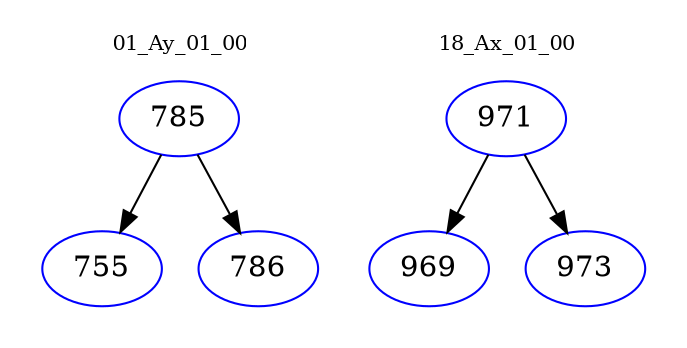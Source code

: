 digraph{
subgraph cluster_0 {
color = white
label = "01_Ay_01_00";
fontsize=10;
T0_785 [label="785", color="blue"]
T0_785 -> T0_755 [color="black"]
T0_755 [label="755", color="blue"]
T0_785 -> T0_786 [color="black"]
T0_786 [label="786", color="blue"]
}
subgraph cluster_1 {
color = white
label = "18_Ax_01_00";
fontsize=10;
T1_971 [label="971", color="blue"]
T1_971 -> T1_969 [color="black"]
T1_969 [label="969", color="blue"]
T1_971 -> T1_973 [color="black"]
T1_973 [label="973", color="blue"]
}
}
